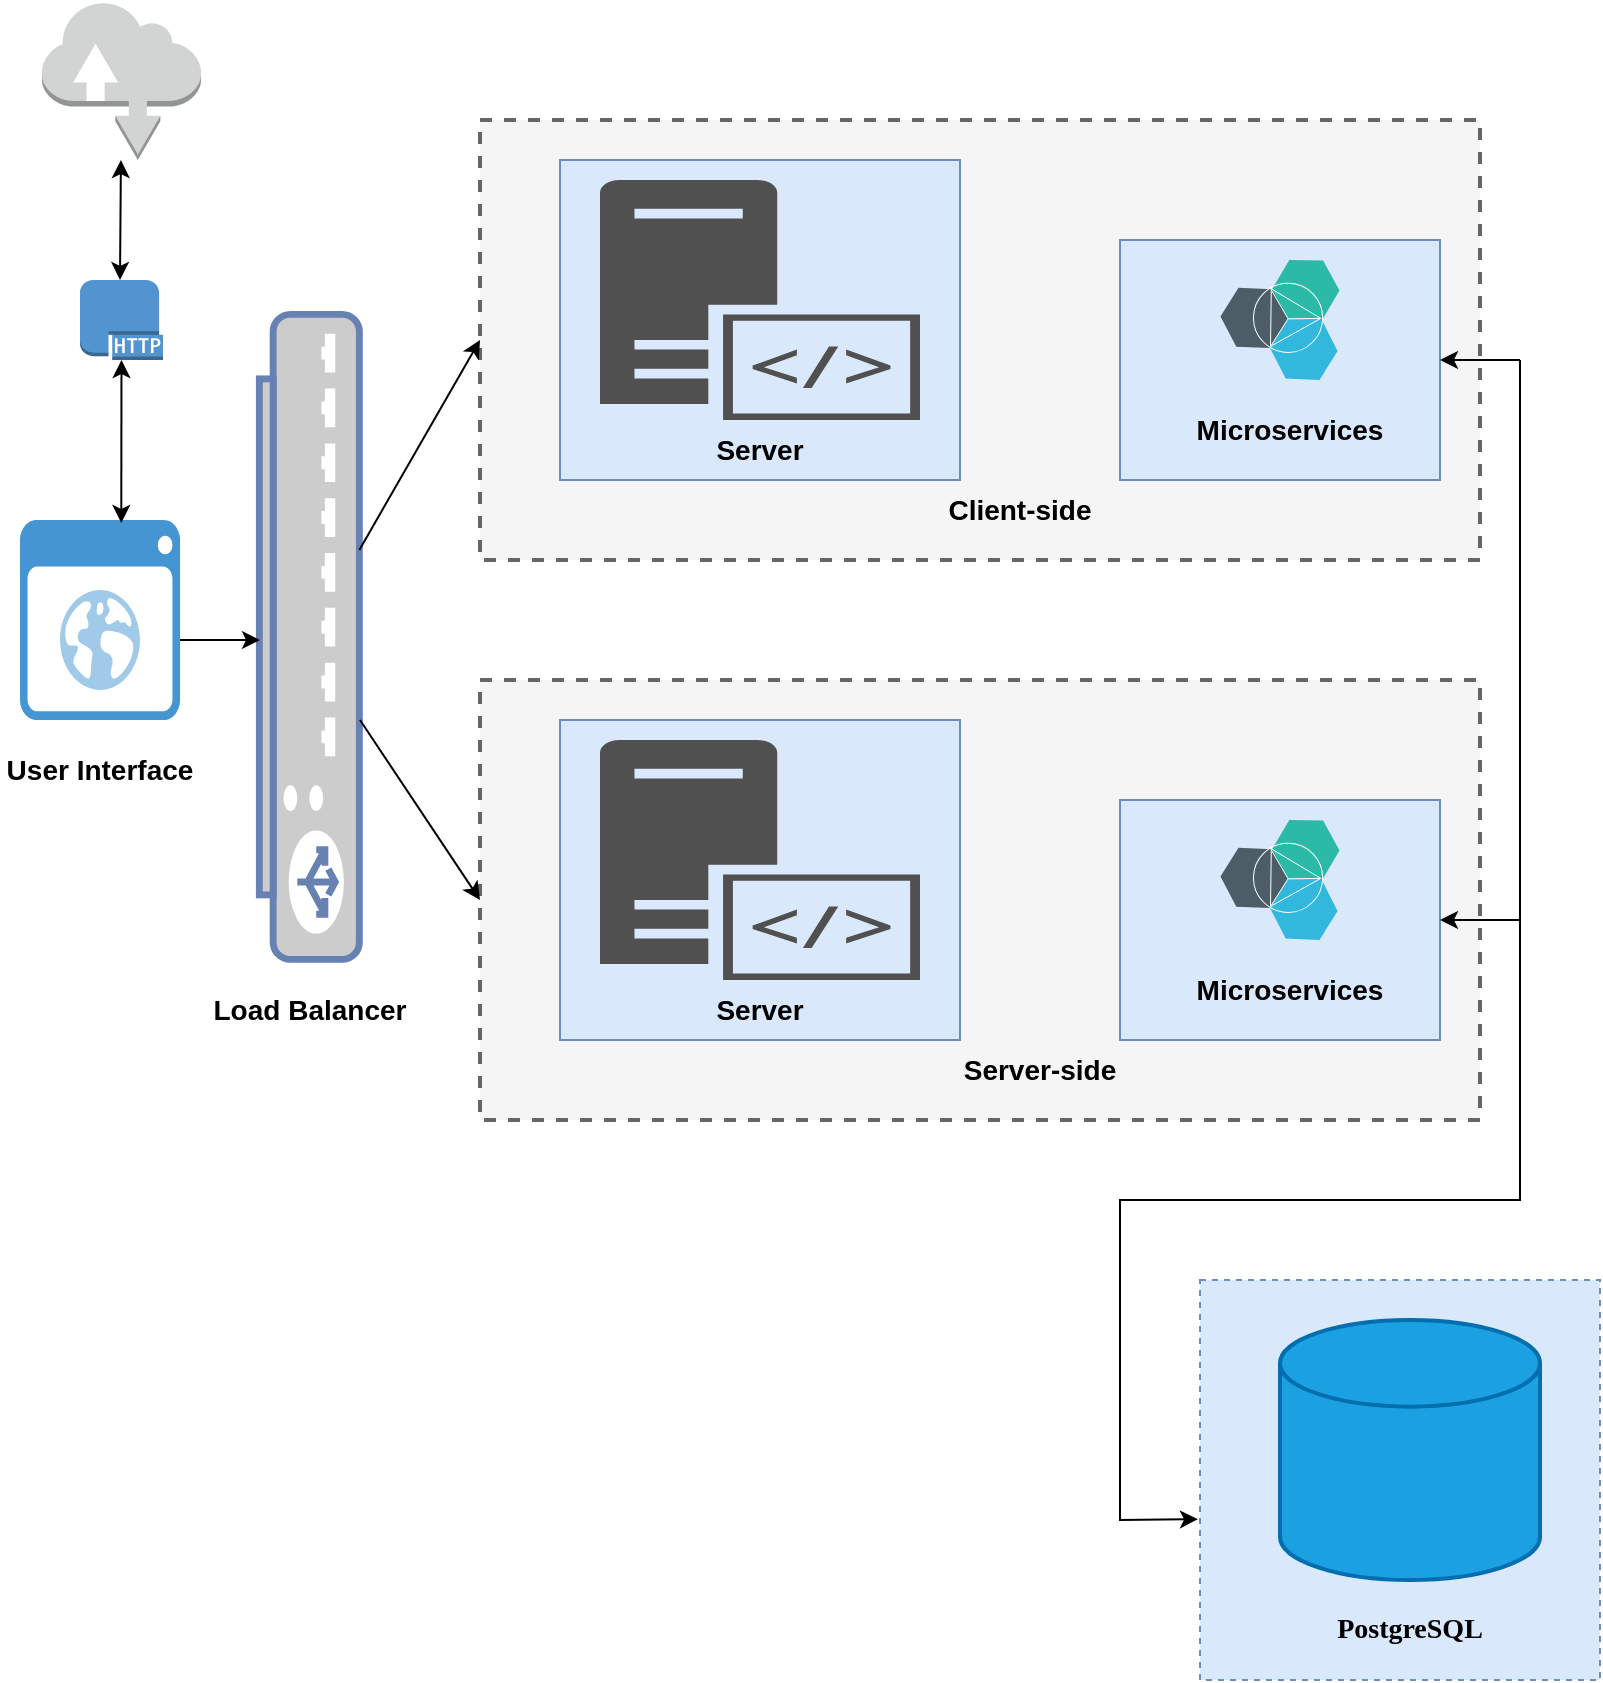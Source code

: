 <mxfile version="21.2.1" type="device">
  <diagram name="Page-1" id="y_DA0ph3OXSqDyd_qChq">
    <mxGraphModel dx="1207" dy="782" grid="1" gridSize="10" guides="1" tooltips="1" connect="1" arrows="1" fold="1" page="1" pageScale="1" pageWidth="850" pageHeight="1100" math="0" shadow="0">
      <root>
        <mxCell id="0" />
        <mxCell id="1" parent="0" />
        <mxCell id="bseKjvn7FywciN3TXZNn-21" value="" style="rounded=0;whiteSpace=wrap;html=1;dashed=1;strokeWidth=2;fillColor=#f5f5f5;fontColor=#333333;strokeColor=#666666;" vertex="1" parent="1">
          <mxGeometry x="240" y="100" width="500" height="220" as="geometry" />
        </mxCell>
        <mxCell id="bseKjvn7FywciN3TXZNn-20" value="" style="rounded=0;whiteSpace=wrap;html=1;dashed=1;strokeWidth=2;fillColor=#f5f5f5;fontColor=#333333;strokeColor=#666666;" vertex="1" parent="1">
          <mxGeometry x="240" y="380" width="500" height="220" as="geometry" />
        </mxCell>
        <mxCell id="bseKjvn7FywciN3TXZNn-4" value="" style="rounded=0;whiteSpace=wrap;html=1;fillStyle=auto;fillColor=#dae8fc;strokeColor=#6c8ebf;dashed=1;" vertex="1" parent="1">
          <mxGeometry x="600" y="680" width="200" height="200" as="geometry" />
        </mxCell>
        <mxCell id="bseKjvn7FywciN3TXZNn-1" value="" style="strokeWidth=2;html=1;shape=mxgraph.flowchart.database;whiteSpace=wrap;fillColor=#1ba1e2;strokeColor=#006EAF;fontColor=#ffffff;" vertex="1" parent="1">
          <mxGeometry x="640" y="700" width="130" height="130" as="geometry" />
        </mxCell>
        <mxCell id="bseKjvn7FywciN3TXZNn-2" value="" style="shape=image;verticalLabelPosition=bottom;labelBackgroundColor=default;verticalAlign=top;aspect=fixed;imageAspect=0;image=https://encrypted-tbn0.gstatic.com/images?q=tbn:ANd9GcTgCPL83elr-eokPD8fQ1KhK5BVanZdHKKsQg&amp;usqp=CAU;" vertex="1" parent="1">
          <mxGeometry x="671.13" y="752.4" width="67.73" height="55.21" as="geometry" />
        </mxCell>
        <mxCell id="bseKjvn7FywciN3TXZNn-3" value="PostgreSQL" style="text;html=1;strokeColor=none;fillColor=none;align=center;verticalAlign=middle;whiteSpace=wrap;rounded=0;fontStyle=1;fontFamily=Times New Roman;fontSize=14;" vertex="1" parent="1">
          <mxGeometry x="640" y="840" width="130" height="30" as="geometry" />
        </mxCell>
        <mxCell id="bseKjvn7FywciN3TXZNn-8" value="" style="rounded=0;whiteSpace=wrap;html=1;fillColor=#dae8fc;strokeColor=#6c8ebf;" vertex="1" parent="1">
          <mxGeometry x="560" y="440" width="160" height="120" as="geometry" />
        </mxCell>
        <mxCell id="bseKjvn7FywciN3TXZNn-5" value="" style="endArrow=classic;startArrow=classic;html=1;rounded=0;exitX=-0.005;exitY=0.598;exitDx=0;exitDy=0;exitPerimeter=0;" edge="1" parent="1" source="bseKjvn7FywciN3TXZNn-4">
          <mxGeometry width="50" height="50" relative="1" as="geometry">
            <mxPoint x="600" y="560" as="sourcePoint" />
            <mxPoint x="720" y="500" as="targetPoint" />
            <Array as="points">
              <mxPoint x="560" y="800" />
              <mxPoint x="560" y="640" />
              <mxPoint x="680" y="640" />
              <mxPoint x="760" y="640" />
              <mxPoint x="760" y="500" />
              <mxPoint x="740" y="500" />
            </Array>
          </mxGeometry>
        </mxCell>
        <mxCell id="bseKjvn7FywciN3TXZNn-6" value="" style="endArrow=none;html=1;rounded=0;" edge="1" parent="1">
          <mxGeometry width="50" height="50" relative="1" as="geometry">
            <mxPoint x="760" y="220" as="sourcePoint" />
            <mxPoint x="760" y="520" as="targetPoint" />
          </mxGeometry>
        </mxCell>
        <mxCell id="bseKjvn7FywciN3TXZNn-7" value="" style="image;aspect=fixed;perimeter=ellipsePerimeter;html=1;align=center;shadow=0;dashed=0;fontColor=#4277BB;labelBackgroundColor=default;fontSize=12;spacingTop=3;image=img/lib/ibm/miscellaneous/microservices_application.svg;" vertex="1" parent="1">
          <mxGeometry x="610" y="450" width="60" height="60" as="geometry" />
        </mxCell>
        <mxCell id="bseKjvn7FywciN3TXZNn-9" value="&lt;font style=&quot;font-size: 14px;&quot;&gt;&lt;b&gt;Microservices&lt;/b&gt;&lt;/font&gt;" style="text;html=1;strokeColor=none;fillColor=none;align=center;verticalAlign=middle;whiteSpace=wrap;rounded=0;" vertex="1" parent="1">
          <mxGeometry x="590" y="520" width="110" height="30" as="geometry" />
        </mxCell>
        <mxCell id="bseKjvn7FywciN3TXZNn-10" value="" style="rounded=0;whiteSpace=wrap;html=1;fillColor=#dae8fc;strokeColor=#6c8ebf;" vertex="1" parent="1">
          <mxGeometry x="560" y="160" width="160" height="120" as="geometry" />
        </mxCell>
        <mxCell id="bseKjvn7FywciN3TXZNn-11" value="" style="image;aspect=fixed;perimeter=ellipsePerimeter;html=1;align=center;shadow=0;dashed=0;fontColor=#4277BB;labelBackgroundColor=default;fontSize=12;spacingTop=3;image=img/lib/ibm/miscellaneous/microservices_application.svg;" vertex="1" parent="1">
          <mxGeometry x="610" y="170" width="60" height="60" as="geometry" />
        </mxCell>
        <mxCell id="bseKjvn7FywciN3TXZNn-12" value="&lt;font style=&quot;font-size: 14px;&quot;&gt;&lt;b&gt;Microservices&lt;/b&gt;&lt;/font&gt;" style="text;html=1;strokeColor=none;fillColor=none;align=center;verticalAlign=middle;whiteSpace=wrap;rounded=0;" vertex="1" parent="1">
          <mxGeometry x="590" y="240" width="110" height="30" as="geometry" />
        </mxCell>
        <mxCell id="bseKjvn7FywciN3TXZNn-13" value="" style="endArrow=classic;html=1;rounded=0;entryX=1;entryY=0.5;entryDx=0;entryDy=0;" edge="1" parent="1" target="bseKjvn7FywciN3TXZNn-10">
          <mxGeometry width="50" height="50" relative="1" as="geometry">
            <mxPoint x="760" y="220" as="sourcePoint" />
            <mxPoint x="450" y="280" as="targetPoint" />
            <Array as="points" />
          </mxGeometry>
        </mxCell>
        <mxCell id="bseKjvn7FywciN3TXZNn-16" value="" style="rounded=0;whiteSpace=wrap;html=1;fillColor=#dae8fc;strokeColor=#6c8ebf;" vertex="1" parent="1">
          <mxGeometry x="280" y="120" width="200" height="160" as="geometry" />
        </mxCell>
        <mxCell id="bseKjvn7FywciN3TXZNn-14" value="" style="sketch=0;pointerEvents=1;shadow=0;dashed=0;html=1;strokeColor=none;fillColor=#505050;labelPosition=center;verticalLabelPosition=bottom;verticalAlign=top;outlineConnect=0;align=center;shape=mxgraph.office.servers.server_side_code;" vertex="1" parent="1">
          <mxGeometry x="300" y="130" width="160" height="120" as="geometry" />
        </mxCell>
        <mxCell id="bseKjvn7FywciN3TXZNn-17" value="" style="rounded=0;whiteSpace=wrap;html=1;fillColor=#dae8fc;strokeColor=#6c8ebf;" vertex="1" parent="1">
          <mxGeometry x="280" y="400" width="200" height="160" as="geometry" />
        </mxCell>
        <mxCell id="bseKjvn7FywciN3TXZNn-15" value="" style="sketch=0;pointerEvents=1;shadow=0;dashed=0;html=1;strokeColor=none;fillColor=#505050;labelPosition=center;verticalLabelPosition=bottom;verticalAlign=top;outlineConnect=0;align=center;shape=mxgraph.office.servers.server_side_code;" vertex="1" parent="1">
          <mxGeometry x="300" y="410" width="160" height="120" as="geometry" />
        </mxCell>
        <mxCell id="bseKjvn7FywciN3TXZNn-18" value="&lt;b&gt;&lt;font style=&quot;font-size: 14px;&quot;&gt;Server&lt;/font&gt;&lt;/b&gt;" style="text;html=1;strokeColor=none;fillColor=none;align=center;verticalAlign=middle;whiteSpace=wrap;rounded=0;" vertex="1" parent="1">
          <mxGeometry x="350" y="250" width="60" height="30" as="geometry" />
        </mxCell>
        <mxCell id="bseKjvn7FywciN3TXZNn-19" value="&lt;b&gt;&lt;font style=&quot;font-size: 14px;&quot;&gt;Server&lt;/font&gt;&lt;/b&gt;" style="text;html=1;strokeColor=none;fillColor=none;align=center;verticalAlign=middle;whiteSpace=wrap;rounded=0;" vertex="1" parent="1">
          <mxGeometry x="350" y="530" width="60" height="30" as="geometry" />
        </mxCell>
        <mxCell id="bseKjvn7FywciN3TXZNn-22" value="&lt;b&gt;&lt;font style=&quot;font-size: 14px;&quot;&gt;Client-side&lt;/font&gt;&lt;/b&gt;" style="text;html=1;strokeColor=none;fillColor=none;align=center;verticalAlign=middle;whiteSpace=wrap;rounded=0;" vertex="1" parent="1">
          <mxGeometry x="450" y="280" width="120" height="30" as="geometry" />
        </mxCell>
        <mxCell id="bseKjvn7FywciN3TXZNn-24" value="&lt;span style=&quot;font-size: 14px;&quot;&gt;&lt;b&gt;Server-side&lt;/b&gt;&lt;/span&gt;" style="text;html=1;strokeColor=none;fillColor=none;align=center;verticalAlign=middle;whiteSpace=wrap;rounded=0;" vertex="1" parent="1">
          <mxGeometry x="470" y="560" width="100" height="30" as="geometry" />
        </mxCell>
        <mxCell id="bseKjvn7FywciN3TXZNn-25" value="" style="fontColor=#0066CC;verticalAlign=top;verticalLabelPosition=bottom;labelPosition=center;align=center;html=1;outlineConnect=0;fillColor=#CCCCCC;strokeColor=#6881B3;gradientColor=none;gradientDirection=north;strokeWidth=2;shape=mxgraph.networks.load_balancer;rotation=90;" vertex="1" parent="1">
          <mxGeometry x="-6.57" y="333.44" width="322.5" height="50" as="geometry" />
        </mxCell>
        <mxCell id="bseKjvn7FywciN3TXZNn-26" value="" style="endArrow=classic;html=1;rounded=0;entryX=0;entryY=0.5;entryDx=0;entryDy=0;" edge="1" parent="1" target="bseKjvn7FywciN3TXZNn-20">
          <mxGeometry width="50" height="50" relative="1" as="geometry">
            <mxPoint x="180" y="400" as="sourcePoint" />
            <mxPoint x="230" y="350" as="targetPoint" />
          </mxGeometry>
        </mxCell>
        <mxCell id="bseKjvn7FywciN3TXZNn-27" value="" style="endArrow=classic;html=1;rounded=0;entryX=0;entryY=0.5;entryDx=0;entryDy=0;" edge="1" parent="1" source="bseKjvn7FywciN3TXZNn-25" target="bseKjvn7FywciN3TXZNn-21">
          <mxGeometry width="50" height="50" relative="1" as="geometry">
            <mxPoint x="200" y="310" as="sourcePoint" />
            <mxPoint x="250" y="260" as="targetPoint" />
            <Array as="points" />
          </mxGeometry>
        </mxCell>
        <mxCell id="bseKjvn7FywciN3TXZNn-28" value="&lt;b&gt;&lt;font style=&quot;font-size: 14px;&quot;&gt;Load Balancer&lt;/font&gt;&lt;/b&gt;" style="text;html=1;strokeColor=none;fillColor=none;align=center;verticalAlign=middle;whiteSpace=wrap;rounded=0;" vertex="1" parent="1">
          <mxGeometry x="99.68" y="530" width="110" height="30" as="geometry" />
        </mxCell>
        <mxCell id="bseKjvn7FywciN3TXZNn-29" value="" style="shadow=0;dashed=0;html=1;strokeColor=none;fillColor=#4495D1;labelPosition=center;verticalLabelPosition=bottom;verticalAlign=top;align=center;outlineConnect=0;shape=mxgraph.veeam.2d.web_ui;" vertex="1" parent="1">
          <mxGeometry x="10" y="300" width="80" height="100" as="geometry" />
        </mxCell>
        <mxCell id="bseKjvn7FywciN3TXZNn-30" value="" style="endArrow=classic;html=1;rounded=0;" edge="1" parent="1" source="bseKjvn7FywciN3TXZNn-29">
          <mxGeometry width="50" height="50" relative="1" as="geometry">
            <mxPoint x="470" y="340" as="sourcePoint" />
            <mxPoint x="130" y="360" as="targetPoint" />
            <Array as="points">
              <mxPoint x="90" y="360" />
            </Array>
          </mxGeometry>
        </mxCell>
        <mxCell id="bseKjvn7FywciN3TXZNn-31" value="&lt;span style=&quot;font-size: 14px;&quot;&gt;&lt;b&gt;User Interface&lt;/b&gt;&lt;/span&gt;" style="text;html=1;strokeColor=none;fillColor=none;align=center;verticalAlign=middle;whiteSpace=wrap;rounded=0;" vertex="1" parent="1">
          <mxGeometry y="410" width="100" height="30" as="geometry" />
        </mxCell>
        <mxCell id="bseKjvn7FywciN3TXZNn-32" value="" style="outlineConnect=0;dashed=0;verticalLabelPosition=bottom;verticalAlign=top;align=center;html=1;shape=mxgraph.aws3.internet;fillColor=#D2D3D3;gradientColor=none;" vertex="1" parent="1">
          <mxGeometry x="21" y="40.5" width="79.5" height="79.5" as="geometry" />
        </mxCell>
        <mxCell id="bseKjvn7FywciN3TXZNn-33" value="" style="outlineConnect=0;dashed=0;verticalLabelPosition=bottom;verticalAlign=top;align=center;html=1;shape=mxgraph.aws3.http_protocol;fillColor=#5294CF;gradientColor=none;" vertex="1" parent="1">
          <mxGeometry x="40" y="180" width="41.5" height="40" as="geometry" />
        </mxCell>
        <mxCell id="bseKjvn7FywciN3TXZNn-34" value="" style="endArrow=classic;startArrow=classic;html=1;rounded=0;" edge="1" parent="1" target="bseKjvn7FywciN3TXZNn-32">
          <mxGeometry width="50" height="50" relative="1" as="geometry">
            <mxPoint x="60" y="180" as="sourcePoint" />
            <mxPoint x="110" y="130" as="targetPoint" />
          </mxGeometry>
        </mxCell>
        <mxCell id="bseKjvn7FywciN3TXZNn-35" value="" style="endArrow=classic;startArrow=classic;html=1;rounded=0;entryX=0.5;entryY=1;entryDx=0;entryDy=0;entryPerimeter=0;exitX=0.633;exitY=0.015;exitDx=0;exitDy=0;exitPerimeter=0;" edge="1" parent="1" source="bseKjvn7FywciN3TXZNn-29" target="bseKjvn7FywciN3TXZNn-33">
          <mxGeometry width="50" height="50" relative="1" as="geometry">
            <mxPoint x="79" y="290" as="sourcePoint" />
            <mxPoint x="99.68" y="250" as="targetPoint" />
          </mxGeometry>
        </mxCell>
      </root>
    </mxGraphModel>
  </diagram>
</mxfile>
